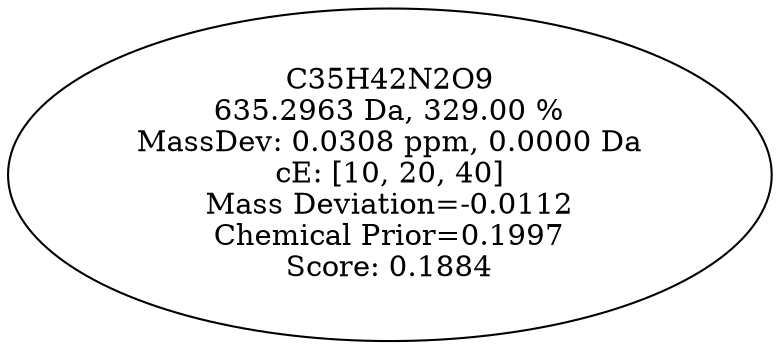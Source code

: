 strict digraph {
v1 [label="C35H42N2O9\n635.2963 Da, 329.00 %\nMassDev: 0.0308 ppm, 0.0000 Da\ncE: [10, 20, 40]\nMass Deviation=-0.0112\nChemical Prior=0.1997\nScore: 0.1884"];
}